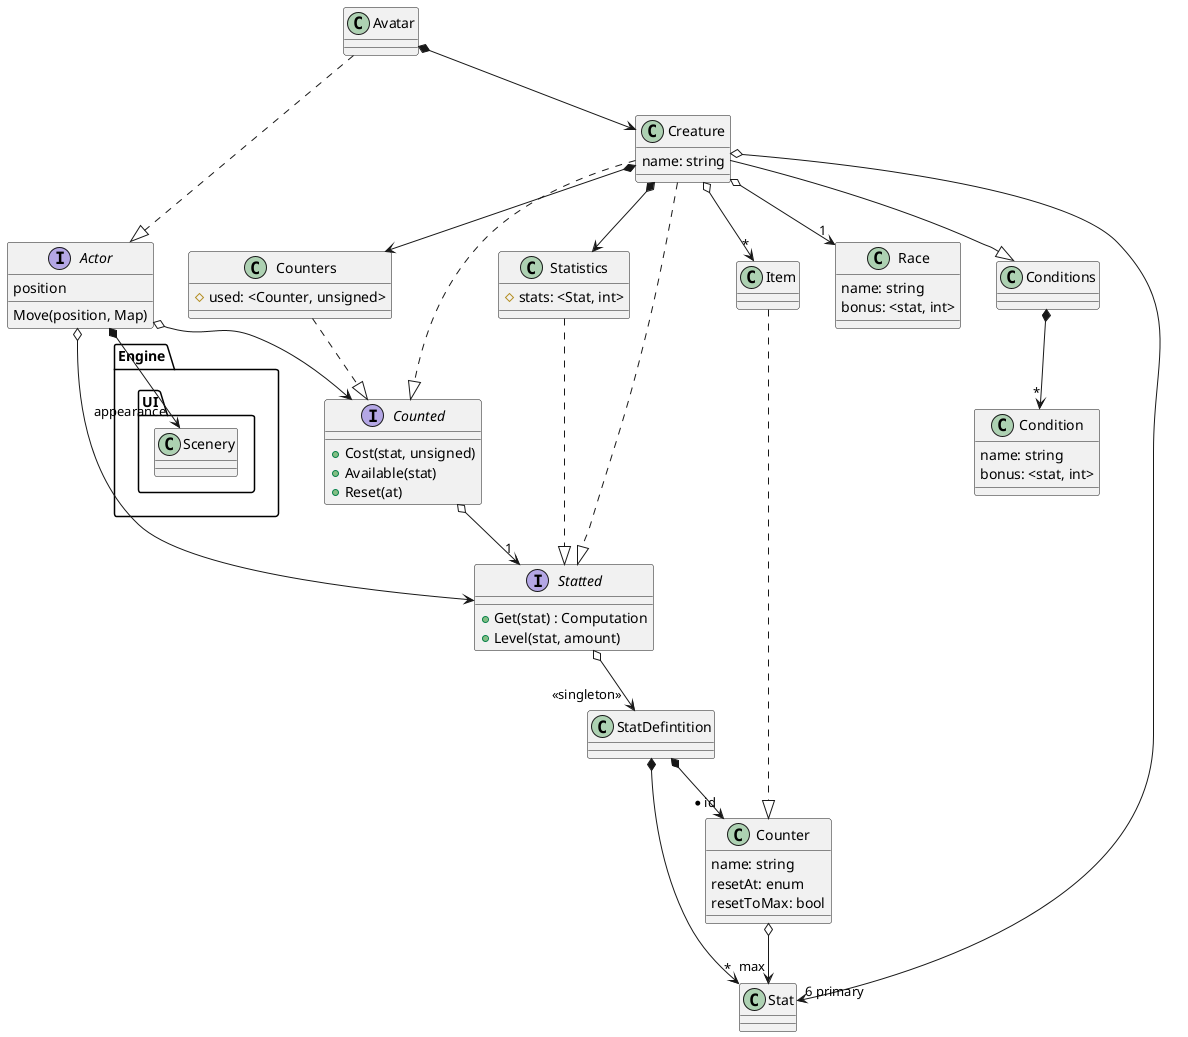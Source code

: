 @startuml


interface Counted
{
   + Cost(stat, unsigned)
   + Available(stat)
   + Reset(at)
}

class Counters {
   # used: <Counter, unsigned>
}

interface Statted
{
   + Get(stat) : Computation
   + Level(stat, amount)
}
class Statistics {
   # stats: <Stat, int>
}


class Creature {
  name: string
}

class Race {
    name: string
    bonus: <stat, int>
}

class Counter {
   name: string
   resetAt: enum
   resetToMax: bool
}
Counter o--> "max" Stat

class Condition {
   name: string
   bonus: <stat, int>
}

class Conditions {

}

interface Actor {
   position
   Move(position, Map)
}

Statistics ..|> Statted
Counted o--> "1" Statted
Actor *--> "appearance" Engine.UI.Scenery
Actor o--> Statted
Actor o--> Counted
Counters ..|> Counted
Conditions *--> "*" Condition

Creature o--> "6 primary" Stat
Creature ...|> Counted
Creature ...|> Statted
Creature *--> Counters
Creature *--> Statistics
Creature --|> Conditions

class Avatar
Avatar ...|> Actor
Statted o--> "<<singleton>>" StatDefintition

Creature o--> "1" Race
Creature o--> "*" Item
StatDefintition *---> "*" Stat
StatDefintition *--> "* id" Counter

Item ..|> Counter

Avatar *--> Creature
@enduml
